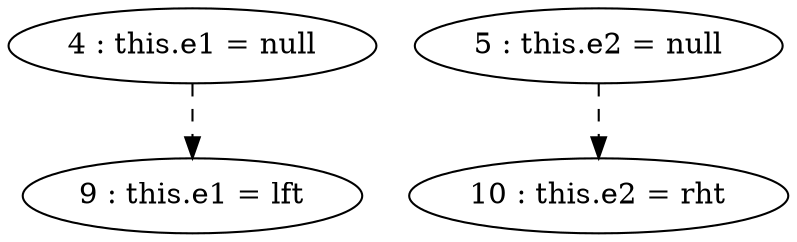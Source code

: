 digraph G {
"4 : this.e1 = null"
"4 : this.e1 = null" -> "9 : this.e1 = lft" [style=dashed]
"5 : this.e2 = null"
"5 : this.e2 = null" -> "10 : this.e2 = rht" [style=dashed]
"9 : this.e1 = lft"
"10 : this.e2 = rht"
}